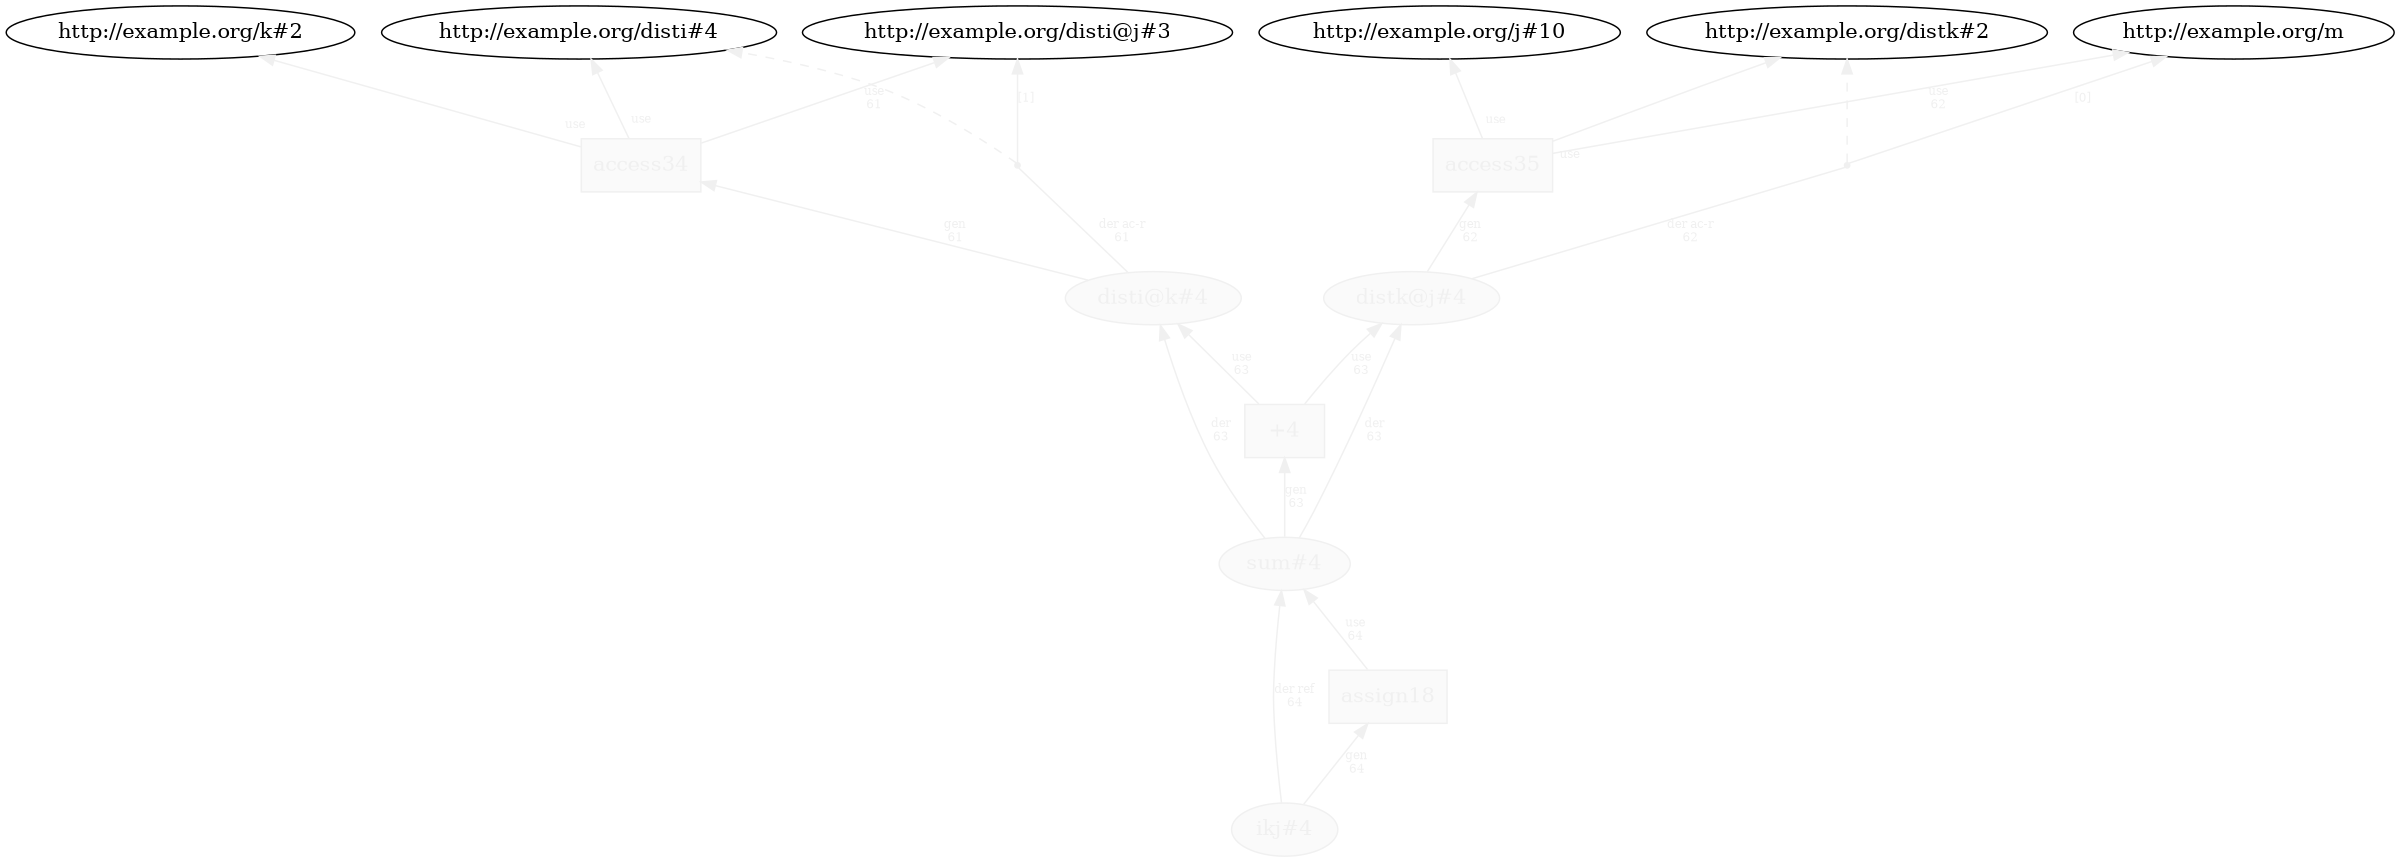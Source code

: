 digraph "PROV" { size="16,12"; rankdir="BT";
"http://example.org/disti@k#4" [fillcolor="#FAFAFA",color="#F0F0F0",style="filled",fontcolor="#F0F0F0",label="disti@k#4",URL="http://example.org/disti@k#4"]
"http://example.org/access34" [fillcolor="#FAFAFA",color="#F0F0F0",shape="polygon",sides="4",style="filled",fontcolor="#F0F0F0",label="access34",URL="http://example.org/access34"]
"bn0" [shape="point",label="",fontcolor="#F0F0F0",color="#F0F0F0"]
"http://example.org/disti@k#4" -> "bn0" [fontsize="8",distance="1.5",angle="60.0",rotation="20",label="der ac-r
61",arrowhead="none",fontcolor="#F0F0F0",color="#F0F0F0"]
"bn0" -> "http://example.org/disti#4" [style="dashed",fontcolor="#F0F0F0",color="#F0F0F0"]
"bn0" -> "http://example.org/disti@j#3" [fontsize="8",distance="1.5",angle="60.0",rotation="20",label="[1]",fontcolor="#F0F0F0",color="#F0F0F0"]
"http://example.org/access34" -> "http://example.org/disti#4" [labelfontsize="8",labeldistance="1.5",labelangle="60.0",rotation="20",taillabel="use",fontcolor="#F0F0F0",color="#F0F0F0"]
"http://example.org/access34" -> "http://example.org/k#2" [labelfontsize="8",labeldistance="1.5",labelangle="60.0",rotation="20",taillabel="use",fontcolor="#F0F0F0",color="#F0F0F0"]
"http://example.org/distk@j#4" [fillcolor="#FAFAFA",color="#F0F0F0",style="filled",fontcolor="#F0F0F0",label="distk@j#4",URL="http://example.org/distk@j#4"]
"http://example.org/access35" [fillcolor="#FAFAFA",color="#F0F0F0",shape="polygon",sides="4",style="filled",fontcolor="#F0F0F0",label="access35",URL="http://example.org/access35"]
"bn1" [shape="point",label="",fontcolor="#F0F0F0",color="#F0F0F0"]
"http://example.org/distk@j#4" -> "bn1" [fontsize="8",distance="1.5",angle="60.0",rotation="20",label="der ac-r
62",arrowhead="none",fontcolor="#F0F0F0",color="#F0F0F0"]
"bn1" -> "http://example.org/distk#2" [style="dashed",fontcolor="#F0F0F0",color="#F0F0F0"]
"bn1" -> "http://example.org/m" [fontsize="8",distance="1.5",angle="60.0",rotation="20",label="[0]",fontcolor="#F0F0F0",color="#F0F0F0"]
"http://example.org/access35" -> "http://example.org/distk#2" [labelfontsize="8",labeldistance="1.5",labelangle="60.0",rotation="20",taillabel="use",fontcolor="#F0F0F0",color="#F0F0F0"]
"http://example.org/access35" -> "http://example.org/j#10" [labelfontsize="8",labeldistance="1.5",labelangle="60.0",rotation="20",taillabel="use",fontcolor="#F0F0F0",color="#F0F0F0"]
"http://example.org/sum#4" [fillcolor="#FAFAFA",color="#F0F0F0",style="filled",fontcolor="#F0F0F0",label="sum#4",URL="http://example.org/sum#4"]
"http://example.org/+4" [fillcolor="#FAFAFA",color="#F0F0F0",shape="polygon",sides="4",style="filled",fontcolor="#F0F0F0",label="+4",URL="http://example.org/+4"]
"http://example.org/sum#4" -> "http://example.org/disti@k#4" [fontsize="8",distance="1.5",angle="60.0",rotation="20",label="der
63",fontcolor="#F0F0F0",color="#F0F0F0"]
"http://example.org/sum#4" -> "http://example.org/distk@j#4" [fontsize="8",distance="1.5",angle="60.0",rotation="20",label="der
63",fontcolor="#F0F0F0",color="#F0F0F0"]
"http://example.org/ikj#4" [fillcolor="#FAFAFA",color="#F0F0F0",style="filled",fontcolor="#F0F0F0",label="ikj#4",URL="http://example.org/ikj#4"]
"http://example.org/assign18" [fillcolor="#FAFAFA",color="#F0F0F0",shape="polygon",sides="4",style="filled",fontcolor="#F0F0F0",label="assign18",URL="http://example.org/assign18"]
"http://example.org/ikj#4" -> "http://example.org/sum#4" [fontsize="8",distance="1.5",angle="60.0",rotation="20",label="der ref
64",fontcolor="#F0F0F0",color="#F0F0F0"]
"http://example.org/+4" -> "http://example.org/distk@j#4" [fontsize="8",distance="1.5",angle="60.0",rotation="20",label="use
63",fontcolor="#F0F0F0",color="#F0F0F0"]
"http://example.org/access35" -> "http://example.org/m" [fontsize="8",distance="1.5",angle="60.0",rotation="20",label="use
62",fontcolor="#F0F0F0",color="#F0F0F0"]
"http://example.org/assign18" -> "http://example.org/sum#4" [fontsize="8",distance="1.5",angle="60.0",rotation="20",label="use
64",fontcolor="#F0F0F0",color="#F0F0F0"]
"http://example.org/access34" -> "http://example.org/disti@j#3" [fontsize="8",distance="1.5",angle="60.0",rotation="20",label="use
61",fontcolor="#F0F0F0",color="#F0F0F0"]
"http://example.org/+4" -> "http://example.org/disti@k#4" [fontsize="8",distance="1.5",angle="60.0",rotation="20",label="use
63",fontcolor="#F0F0F0",color="#F0F0F0"]
"http://example.org/sum#4" -> "http://example.org/+4" [fontsize="8",distance="1.5",angle="60.0",rotation="20",label="gen
63",fontcolor="#F0F0F0",color="#F0F0F0"]
"http://example.org/disti@k#4" -> "http://example.org/access34" [fontsize="8",distance="1.5",angle="60.0",rotation="20",label="gen
61",fontcolor="#F0F0F0",color="#F0F0F0"]
"http://example.org/distk@j#4" -> "http://example.org/access35" [fontsize="8",distance="1.5",angle="60.0",rotation="20",label="gen
62",fontcolor="#F0F0F0",color="#F0F0F0"]
"http://example.org/ikj#4" -> "http://example.org/assign18" [fontsize="8",distance="1.5",angle="60.0",rotation="20",label="gen
64",fontcolor="#F0F0F0",color="#F0F0F0"]
}